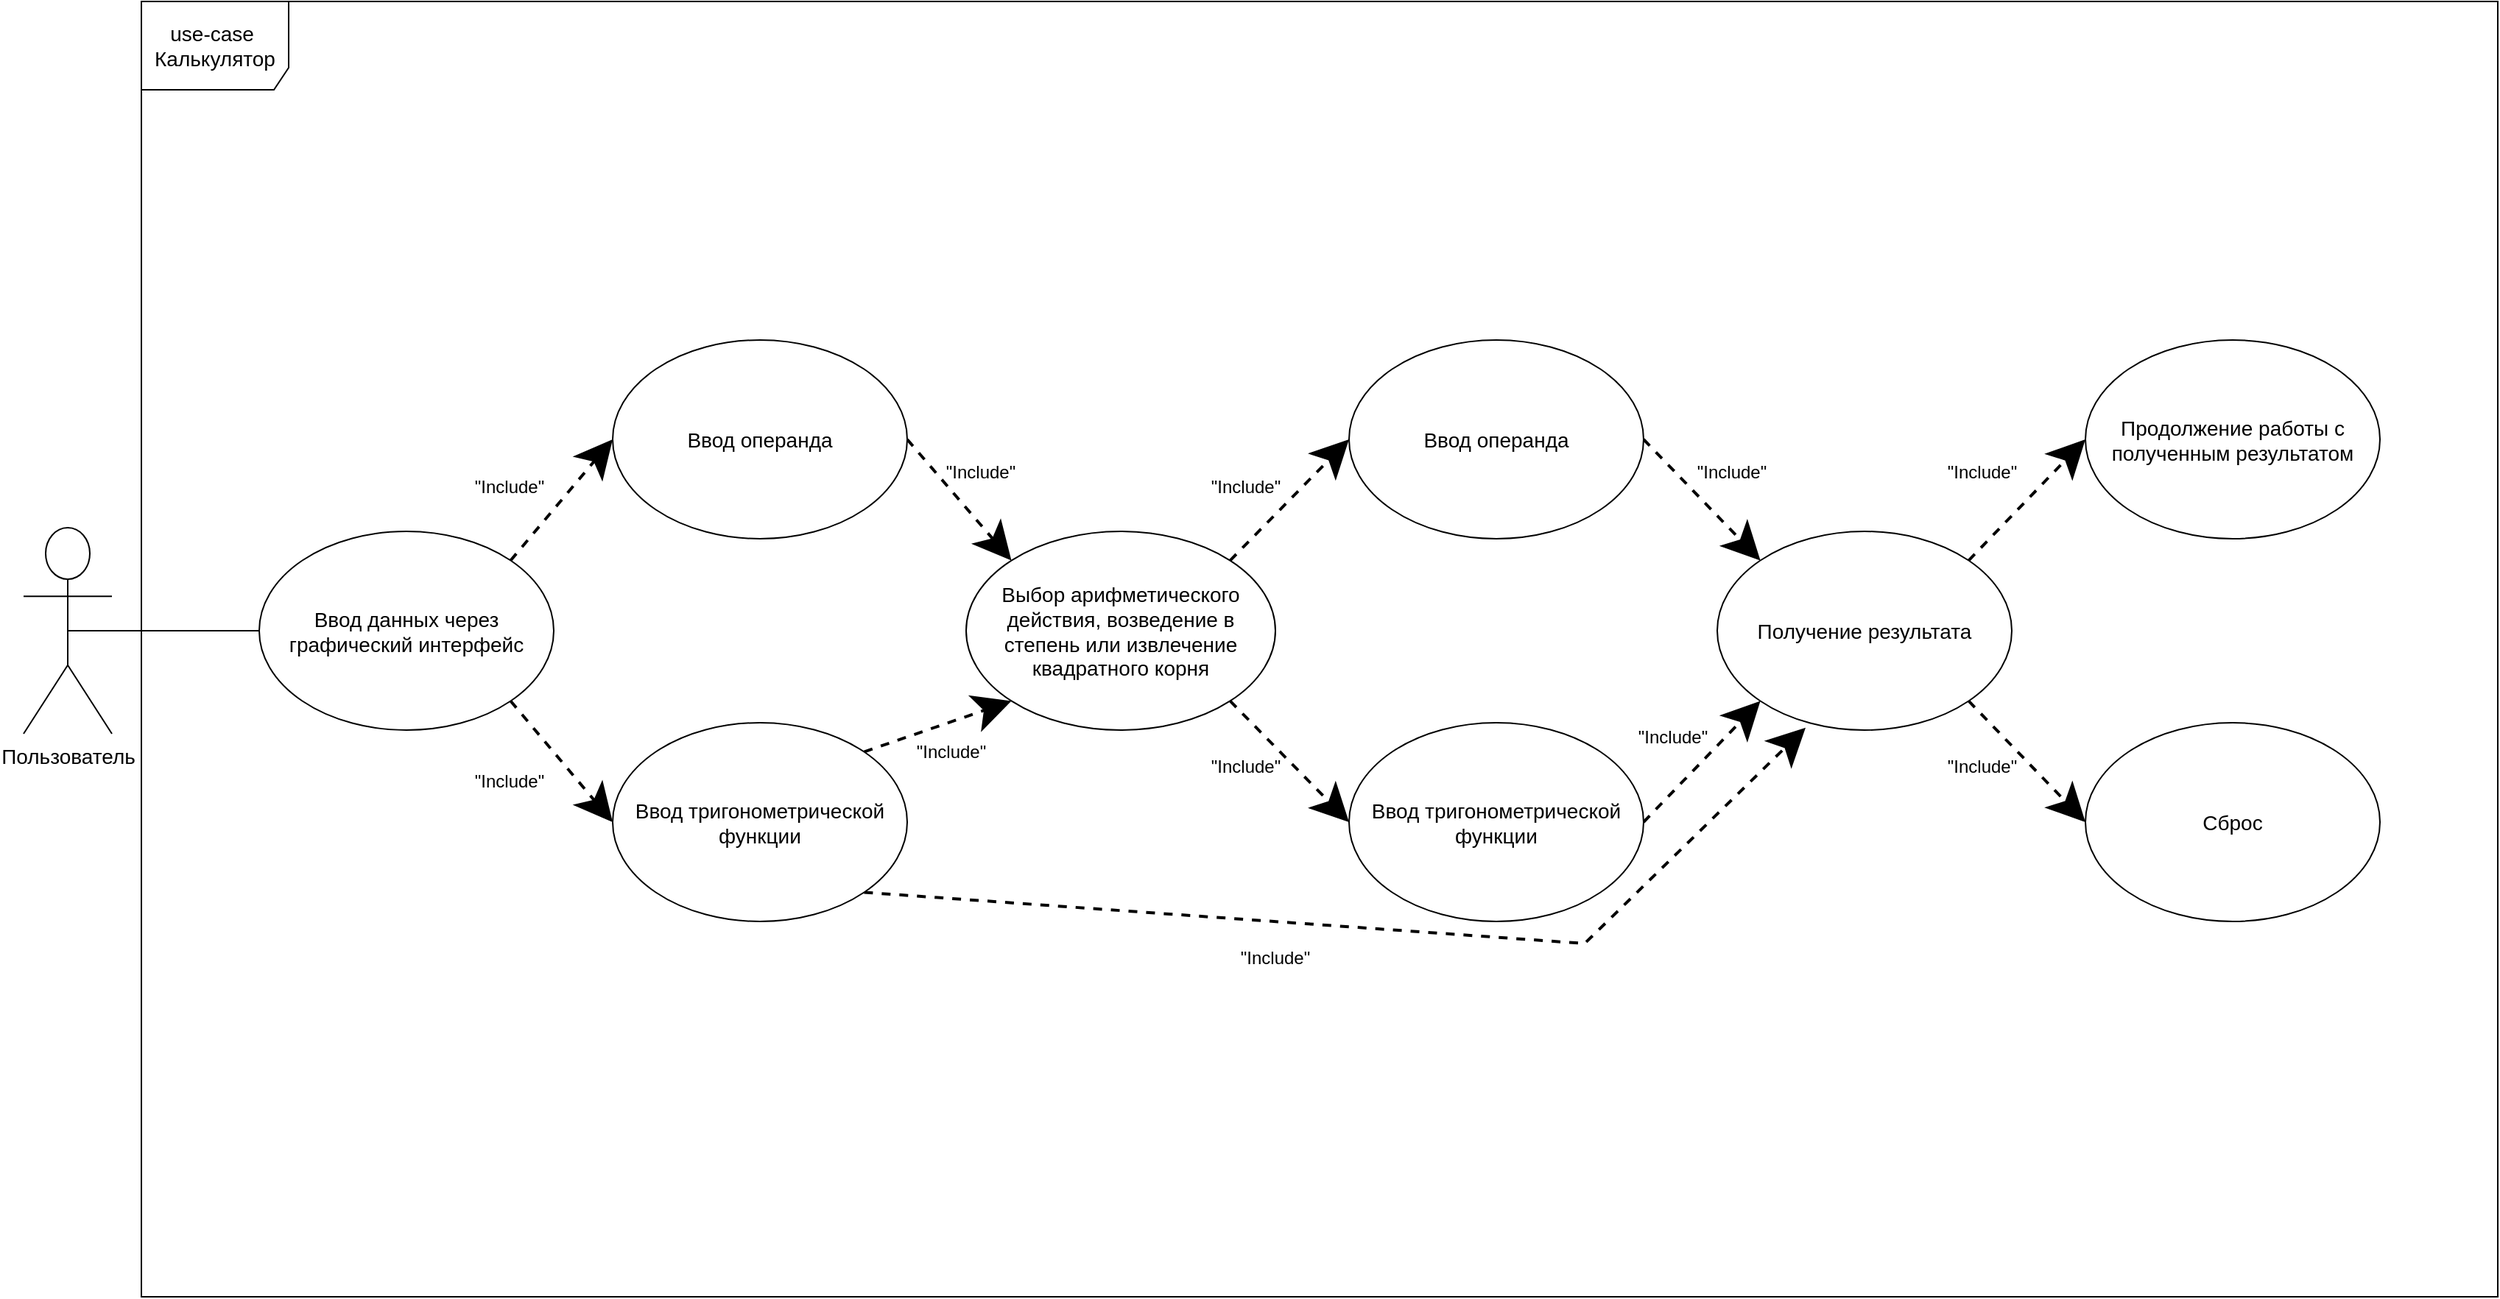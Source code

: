 <mxfile version="14.7.0" type="github">
  <diagram id="Wd_oJn38wZUzVgSo89xS" name="Page-1">
    <mxGraphModel dx="1836" dy="896" grid="1" gridSize="10" guides="1" tooltips="1" connect="1" arrows="1" fold="1" page="1" pageScale="1" pageWidth="2339" pageHeight="3300" math="0" shadow="0">
      <root>
        <mxCell id="0" />
        <mxCell id="1" parent="0" />
        <mxCell id="pzFhs3liKInP-grsurP8-2" value="&lt;font style=&quot;font-size: 14px&quot;&gt;use-case&amp;nbsp;&lt;br&gt;Калькулятор&lt;/font&gt;" style="shape=umlFrame;whiteSpace=wrap;html=1;width=100;height=60;perimeterSpacing=0;shadow=0;" vertex="1" parent="1">
          <mxGeometry x="409" y="350" width="1600" height="880" as="geometry" />
        </mxCell>
        <mxCell id="pzFhs3liKInP-grsurP8-4" value="&lt;font style=&quot;font-size: 14px&quot;&gt;Пользователь&lt;/font&gt;" style="shape=umlActor;verticalLabelPosition=bottom;verticalAlign=top;html=1;" vertex="1" parent="1">
          <mxGeometry x="329" y="707.5" width="60" height="140" as="geometry" />
        </mxCell>
        <mxCell id="pzFhs3liKInP-grsurP8-47" style="edgeStyle=none;rounded=0;jumpStyle=none;jumpSize=21;orthogonalLoop=1;jettySize=auto;html=1;exitX=1;exitY=1;exitDx=0;exitDy=0;entryX=0;entryY=0.5;entryDx=0;entryDy=0;dashed=1;startSize=19;endSize=20;strokeWidth=2;" edge="1" parent="1" source="pzFhs3liKInP-grsurP8-7" target="pzFhs3liKInP-grsurP8-27">
          <mxGeometry relative="1" as="geometry" />
        </mxCell>
        <mxCell id="pzFhs3liKInP-grsurP8-48" style="edgeStyle=none;rounded=0;jumpStyle=none;jumpSize=21;orthogonalLoop=1;jettySize=auto;html=1;exitX=1;exitY=0;exitDx=0;exitDy=0;entryX=0;entryY=0.5;entryDx=0;entryDy=0;dashed=1;startSize=19;endSize=20;strokeWidth=2;" edge="1" parent="1" source="pzFhs3liKInP-grsurP8-7" target="pzFhs3liKInP-grsurP8-26">
          <mxGeometry relative="1" as="geometry" />
        </mxCell>
        <mxCell id="pzFhs3liKInP-grsurP8-7" value="&lt;font style=&quot;font-size: 14px&quot;&gt;Ввод данных через графический интерфейс&lt;/font&gt;" style="ellipse;whiteSpace=wrap;html=1;" vertex="1" parent="1">
          <mxGeometry x="489" y="710" width="200" height="135" as="geometry" />
        </mxCell>
        <mxCell id="pzFhs3liKInP-grsurP8-14" value="" style="endArrow=none;html=1;entryX=0;entryY=0.5;entryDx=0;entryDy=0;exitX=0.5;exitY=0.5;exitDx=0;exitDy=0;exitPerimeter=0;" edge="1" parent="1" source="pzFhs3liKInP-grsurP8-4" target="pzFhs3liKInP-grsurP8-7">
          <mxGeometry width="50" height="50" relative="1" as="geometry">
            <mxPoint x="969" y="730" as="sourcePoint" />
            <mxPoint x="1019" y="680" as="targetPoint" />
          </mxGeometry>
        </mxCell>
        <mxCell id="pzFhs3liKInP-grsurP8-41" style="edgeStyle=none;rounded=0;jumpStyle=none;jumpSize=21;orthogonalLoop=1;jettySize=auto;html=1;exitX=1;exitY=0.5;exitDx=0;exitDy=0;entryX=0;entryY=0;entryDx=0;entryDy=0;dashed=1;startSize=19;endSize=20;strokeWidth=2;" edge="1" parent="1" source="pzFhs3liKInP-grsurP8-26" target="pzFhs3liKInP-grsurP8-35">
          <mxGeometry relative="1" as="geometry" />
        </mxCell>
        <mxCell id="pzFhs3liKInP-grsurP8-26" value="&lt;font style=&quot;font-size: 14px&quot;&gt;Ввод операнда&lt;/font&gt;" style="ellipse;whiteSpace=wrap;html=1;" vertex="1" parent="1">
          <mxGeometry x="729" y="580" width="200" height="135" as="geometry" />
        </mxCell>
        <mxCell id="pzFhs3liKInP-grsurP8-46" style="edgeStyle=none;rounded=0;jumpStyle=none;jumpSize=21;orthogonalLoop=1;jettySize=auto;html=1;exitX=1;exitY=1;exitDx=0;exitDy=0;entryX=0.3;entryY=0.988;entryDx=0;entryDy=0;entryPerimeter=0;dashed=1;startSize=19;endSize=20;strokeWidth=2;" edge="1" parent="1" source="pzFhs3liKInP-grsurP8-27" target="pzFhs3liKInP-grsurP8-33">
          <mxGeometry relative="1" as="geometry">
            <Array as="points">
              <mxPoint x="1389" y="990" />
            </Array>
          </mxGeometry>
        </mxCell>
        <mxCell id="pzFhs3liKInP-grsurP8-51" style="edgeStyle=none;rounded=0;jumpStyle=none;jumpSize=21;orthogonalLoop=1;jettySize=auto;html=1;exitX=1;exitY=0;exitDx=0;exitDy=0;entryX=0;entryY=1;entryDx=0;entryDy=0;dashed=1;startSize=19;endSize=20;strokeWidth=2;" edge="1" parent="1" source="pzFhs3liKInP-grsurP8-27" target="pzFhs3liKInP-grsurP8-35">
          <mxGeometry relative="1" as="geometry" />
        </mxCell>
        <mxCell id="pzFhs3liKInP-grsurP8-27" value="&lt;font style=&quot;font-size: 14px&quot;&gt;Ввод тригонометрической функции&lt;/font&gt;" style="ellipse;whiteSpace=wrap;html=1;" vertex="1" parent="1">
          <mxGeometry x="729" y="840" width="200" height="135" as="geometry" />
        </mxCell>
        <mxCell id="pzFhs3liKInP-grsurP8-29" value="&quot;Include&quot;" style="text;html=1;strokeColor=none;fillColor=none;align=center;verticalAlign=middle;whiteSpace=wrap;rounded=0;shadow=0;" vertex="1" parent="1">
          <mxGeometry x="639" y="670" width="40" height="20" as="geometry" />
        </mxCell>
        <mxCell id="pzFhs3liKInP-grsurP8-31" value="&quot;Include&quot;" style="text;html=1;strokeColor=none;fillColor=none;align=center;verticalAlign=middle;whiteSpace=wrap;rounded=0;shadow=0;" vertex="1" parent="1">
          <mxGeometry x="639" y="870" width="40" height="20" as="geometry" />
        </mxCell>
        <mxCell id="pzFhs3liKInP-grsurP8-52" style="edgeStyle=none;rounded=0;jumpStyle=none;jumpSize=21;orthogonalLoop=1;jettySize=auto;html=1;exitX=1;exitY=0;exitDx=0;exitDy=0;entryX=0;entryY=0.5;entryDx=0;entryDy=0;dashed=1;startSize=19;endSize=20;strokeWidth=2;" edge="1" parent="1" source="pzFhs3liKInP-grsurP8-33" target="pzFhs3liKInP-grsurP8-49">
          <mxGeometry relative="1" as="geometry" />
        </mxCell>
        <mxCell id="pzFhs3liKInP-grsurP8-53" style="edgeStyle=none;rounded=0;jumpStyle=none;jumpSize=21;orthogonalLoop=1;jettySize=auto;html=1;exitX=1;exitY=1;exitDx=0;exitDy=0;entryX=0;entryY=0.5;entryDx=0;entryDy=0;dashed=1;startSize=19;endSize=20;strokeWidth=2;" edge="1" parent="1" source="pzFhs3liKInP-grsurP8-33" target="pzFhs3liKInP-grsurP8-50">
          <mxGeometry relative="1" as="geometry" />
        </mxCell>
        <mxCell id="pzFhs3liKInP-grsurP8-33" value="&lt;font style=&quot;font-size: 14px&quot;&gt;Получение результата&lt;/font&gt;" style="ellipse;whiteSpace=wrap;html=1;" vertex="1" parent="1">
          <mxGeometry x="1479" y="710" width="200" height="135" as="geometry" />
        </mxCell>
        <mxCell id="pzFhs3liKInP-grsurP8-42" style="edgeStyle=none;rounded=0;jumpStyle=none;jumpSize=21;orthogonalLoop=1;jettySize=auto;html=1;exitX=1;exitY=0;exitDx=0;exitDy=0;entryX=0;entryY=0.5;entryDx=0;entryDy=0;dashed=1;startSize=19;endSize=20;strokeWidth=2;" edge="1" parent="1" source="pzFhs3liKInP-grsurP8-35" target="pzFhs3liKInP-grsurP8-36">
          <mxGeometry relative="1" as="geometry" />
        </mxCell>
        <mxCell id="pzFhs3liKInP-grsurP8-43" style="edgeStyle=none;rounded=0;jumpStyle=none;jumpSize=21;orthogonalLoop=1;jettySize=auto;html=1;exitX=1;exitY=1;exitDx=0;exitDy=0;entryX=0;entryY=0.5;entryDx=0;entryDy=0;dashed=1;startSize=19;endSize=20;strokeWidth=2;" edge="1" parent="1" source="pzFhs3liKInP-grsurP8-35" target="pzFhs3liKInP-grsurP8-37">
          <mxGeometry relative="1" as="geometry" />
        </mxCell>
        <mxCell id="pzFhs3liKInP-grsurP8-35" value="&lt;font style=&quot;font-size: 14px&quot;&gt;Выбор арифметического действия, возведение в степень или извлечение квадратного корня&lt;/font&gt;" style="ellipse;whiteSpace=wrap;html=1;" vertex="1" parent="1">
          <mxGeometry x="969" y="710" width="210" height="135" as="geometry" />
        </mxCell>
        <mxCell id="pzFhs3liKInP-grsurP8-44" style="edgeStyle=none;rounded=0;jumpStyle=none;jumpSize=21;orthogonalLoop=1;jettySize=auto;html=1;exitX=1;exitY=0.5;exitDx=0;exitDy=0;entryX=0;entryY=0;entryDx=0;entryDy=0;dashed=1;startSize=19;endSize=20;strokeWidth=2;" edge="1" parent="1" source="pzFhs3liKInP-grsurP8-36" target="pzFhs3liKInP-grsurP8-33">
          <mxGeometry relative="1" as="geometry" />
        </mxCell>
        <mxCell id="pzFhs3liKInP-grsurP8-36" value="&lt;font style=&quot;font-size: 14px&quot;&gt;Ввод операнда&lt;/font&gt;" style="ellipse;whiteSpace=wrap;html=1;" vertex="1" parent="1">
          <mxGeometry x="1229" y="580" width="200" height="135" as="geometry" />
        </mxCell>
        <mxCell id="pzFhs3liKInP-grsurP8-45" style="edgeStyle=none;rounded=0;jumpStyle=none;jumpSize=21;orthogonalLoop=1;jettySize=auto;html=1;exitX=1;exitY=0.5;exitDx=0;exitDy=0;entryX=0;entryY=1;entryDx=0;entryDy=0;dashed=1;startSize=19;endSize=20;strokeWidth=2;" edge="1" parent="1" source="pzFhs3liKInP-grsurP8-37" target="pzFhs3liKInP-grsurP8-33">
          <mxGeometry relative="1" as="geometry" />
        </mxCell>
        <mxCell id="pzFhs3liKInP-grsurP8-37" value="&lt;font style=&quot;font-size: 14px&quot;&gt;Ввод тригонометрической функции&lt;/font&gt;" style="ellipse;whiteSpace=wrap;html=1;" vertex="1" parent="1">
          <mxGeometry x="1229" y="840" width="200" height="135" as="geometry" />
        </mxCell>
        <mxCell id="pzFhs3liKInP-grsurP8-49" value="&lt;font style=&quot;font-size: 14px&quot;&gt;Продолжение работы с полученным результатом&lt;/font&gt;" style="ellipse;whiteSpace=wrap;html=1;" vertex="1" parent="1">
          <mxGeometry x="1729" y="580" width="200" height="135" as="geometry" />
        </mxCell>
        <mxCell id="pzFhs3liKInP-grsurP8-50" value="&lt;font style=&quot;font-size: 14px&quot;&gt;Сброс&lt;/font&gt;" style="ellipse;whiteSpace=wrap;html=1;" vertex="1" parent="1">
          <mxGeometry x="1729" y="840" width="200" height="135" as="geometry" />
        </mxCell>
        <mxCell id="pzFhs3liKInP-grsurP8-54" value="&quot;Include&quot;" style="text;html=1;strokeColor=none;fillColor=none;align=center;verticalAlign=middle;whiteSpace=wrap;rounded=0;shadow=0;" vertex="1" parent="1">
          <mxGeometry x="959" y="660" width="40" height="20" as="geometry" />
        </mxCell>
        <mxCell id="pzFhs3liKInP-grsurP8-55" value="&quot;Include&quot;" style="text;html=1;strokeColor=none;fillColor=none;align=center;verticalAlign=middle;whiteSpace=wrap;rounded=0;shadow=0;" vertex="1" parent="1">
          <mxGeometry x="939" y="850" width="40" height="20" as="geometry" />
        </mxCell>
        <mxCell id="pzFhs3liKInP-grsurP8-58" value="&quot;Include&quot;" style="text;html=1;strokeColor=none;fillColor=none;align=center;verticalAlign=middle;whiteSpace=wrap;rounded=0;shadow=0;" vertex="1" parent="1">
          <mxGeometry x="1139" y="670" width="40" height="20" as="geometry" />
        </mxCell>
        <mxCell id="pzFhs3liKInP-grsurP8-59" value="&quot;Include&quot;" style="text;html=1;strokeColor=none;fillColor=none;align=center;verticalAlign=middle;whiteSpace=wrap;rounded=0;shadow=0;" vertex="1" parent="1">
          <mxGeometry x="1139" y="860" width="40" height="20" as="geometry" />
        </mxCell>
        <mxCell id="pzFhs3liKInP-grsurP8-60" value="&quot;Include&quot;" style="text;html=1;strokeColor=none;fillColor=none;align=center;verticalAlign=middle;whiteSpace=wrap;rounded=0;shadow=0;" vertex="1" parent="1">
          <mxGeometry x="1469" y="660" width="40" height="20" as="geometry" />
        </mxCell>
        <mxCell id="pzFhs3liKInP-grsurP8-61" value="&quot;Include&quot;" style="text;html=1;strokeColor=none;fillColor=none;align=center;verticalAlign=middle;whiteSpace=wrap;rounded=0;shadow=0;" vertex="1" parent="1">
          <mxGeometry x="1429" y="840" width="40" height="20" as="geometry" />
        </mxCell>
        <mxCell id="pzFhs3liKInP-grsurP8-62" value="&quot;Include&quot;" style="text;html=1;strokeColor=none;fillColor=none;align=center;verticalAlign=middle;whiteSpace=wrap;rounded=0;shadow=0;" vertex="1" parent="1">
          <mxGeometry x="1159" y="990" width="40" height="20" as="geometry" />
        </mxCell>
        <mxCell id="pzFhs3liKInP-grsurP8-63" value="&quot;Include&quot;" style="text;html=1;strokeColor=none;fillColor=none;align=center;verticalAlign=middle;whiteSpace=wrap;rounded=0;shadow=0;" vertex="1" parent="1">
          <mxGeometry x="1639" y="660" width="40" height="20" as="geometry" />
        </mxCell>
        <mxCell id="pzFhs3liKInP-grsurP8-64" value="&quot;Include&quot;" style="text;html=1;strokeColor=none;fillColor=none;align=center;verticalAlign=middle;whiteSpace=wrap;rounded=0;shadow=0;" vertex="1" parent="1">
          <mxGeometry x="1639" y="860" width="40" height="20" as="geometry" />
        </mxCell>
      </root>
    </mxGraphModel>
  </diagram>
</mxfile>
